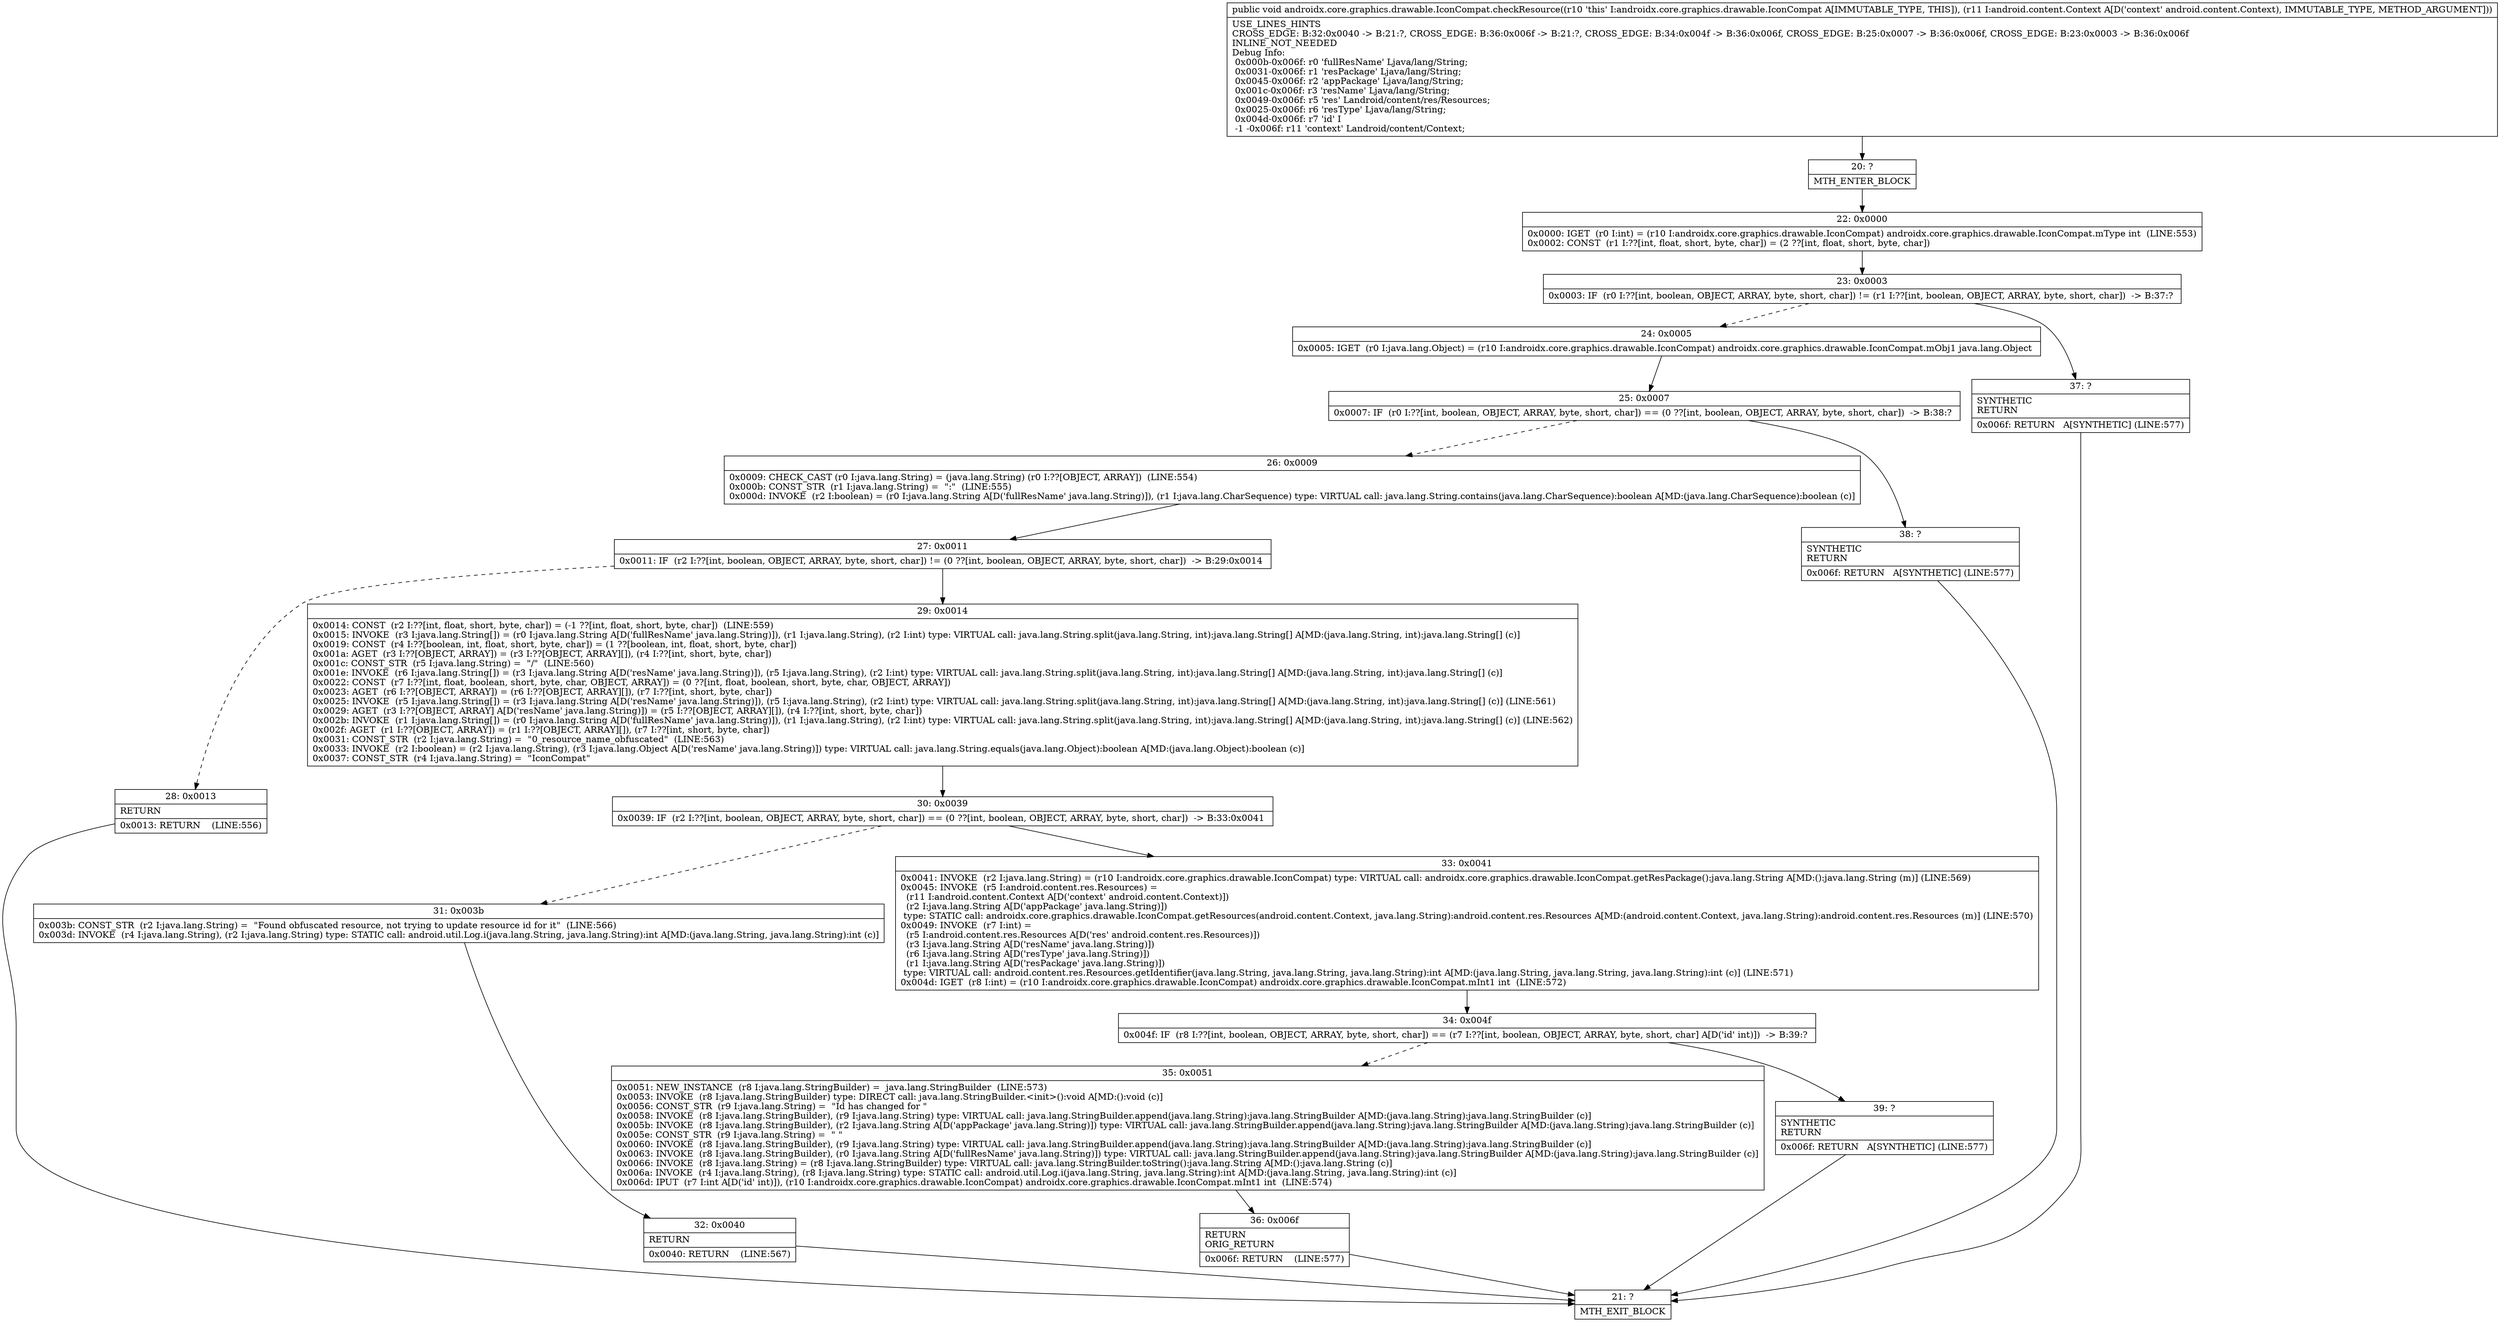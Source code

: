 digraph "CFG forandroidx.core.graphics.drawable.IconCompat.checkResource(Landroid\/content\/Context;)V" {
Node_20 [shape=record,label="{20\:\ ?|MTH_ENTER_BLOCK\l}"];
Node_22 [shape=record,label="{22\:\ 0x0000|0x0000: IGET  (r0 I:int) = (r10 I:androidx.core.graphics.drawable.IconCompat) androidx.core.graphics.drawable.IconCompat.mType int  (LINE:553)\l0x0002: CONST  (r1 I:??[int, float, short, byte, char]) = (2 ??[int, float, short, byte, char]) \l}"];
Node_23 [shape=record,label="{23\:\ 0x0003|0x0003: IF  (r0 I:??[int, boolean, OBJECT, ARRAY, byte, short, char]) != (r1 I:??[int, boolean, OBJECT, ARRAY, byte, short, char])  \-\> B:37:? \l}"];
Node_24 [shape=record,label="{24\:\ 0x0005|0x0005: IGET  (r0 I:java.lang.Object) = (r10 I:androidx.core.graphics.drawable.IconCompat) androidx.core.graphics.drawable.IconCompat.mObj1 java.lang.Object \l}"];
Node_25 [shape=record,label="{25\:\ 0x0007|0x0007: IF  (r0 I:??[int, boolean, OBJECT, ARRAY, byte, short, char]) == (0 ??[int, boolean, OBJECT, ARRAY, byte, short, char])  \-\> B:38:? \l}"];
Node_26 [shape=record,label="{26\:\ 0x0009|0x0009: CHECK_CAST (r0 I:java.lang.String) = (java.lang.String) (r0 I:??[OBJECT, ARRAY])  (LINE:554)\l0x000b: CONST_STR  (r1 I:java.lang.String) =  \":\"  (LINE:555)\l0x000d: INVOKE  (r2 I:boolean) = (r0 I:java.lang.String A[D('fullResName' java.lang.String)]), (r1 I:java.lang.CharSequence) type: VIRTUAL call: java.lang.String.contains(java.lang.CharSequence):boolean A[MD:(java.lang.CharSequence):boolean (c)]\l}"];
Node_27 [shape=record,label="{27\:\ 0x0011|0x0011: IF  (r2 I:??[int, boolean, OBJECT, ARRAY, byte, short, char]) != (0 ??[int, boolean, OBJECT, ARRAY, byte, short, char])  \-\> B:29:0x0014 \l}"];
Node_28 [shape=record,label="{28\:\ 0x0013|RETURN\l|0x0013: RETURN    (LINE:556)\l}"];
Node_21 [shape=record,label="{21\:\ ?|MTH_EXIT_BLOCK\l}"];
Node_29 [shape=record,label="{29\:\ 0x0014|0x0014: CONST  (r2 I:??[int, float, short, byte, char]) = (\-1 ??[int, float, short, byte, char])  (LINE:559)\l0x0015: INVOKE  (r3 I:java.lang.String[]) = (r0 I:java.lang.String A[D('fullResName' java.lang.String)]), (r1 I:java.lang.String), (r2 I:int) type: VIRTUAL call: java.lang.String.split(java.lang.String, int):java.lang.String[] A[MD:(java.lang.String, int):java.lang.String[] (c)]\l0x0019: CONST  (r4 I:??[boolean, int, float, short, byte, char]) = (1 ??[boolean, int, float, short, byte, char]) \l0x001a: AGET  (r3 I:??[OBJECT, ARRAY]) = (r3 I:??[OBJECT, ARRAY][]), (r4 I:??[int, short, byte, char]) \l0x001c: CONST_STR  (r5 I:java.lang.String) =  \"\/\"  (LINE:560)\l0x001e: INVOKE  (r6 I:java.lang.String[]) = (r3 I:java.lang.String A[D('resName' java.lang.String)]), (r5 I:java.lang.String), (r2 I:int) type: VIRTUAL call: java.lang.String.split(java.lang.String, int):java.lang.String[] A[MD:(java.lang.String, int):java.lang.String[] (c)]\l0x0022: CONST  (r7 I:??[int, float, boolean, short, byte, char, OBJECT, ARRAY]) = (0 ??[int, float, boolean, short, byte, char, OBJECT, ARRAY]) \l0x0023: AGET  (r6 I:??[OBJECT, ARRAY]) = (r6 I:??[OBJECT, ARRAY][]), (r7 I:??[int, short, byte, char]) \l0x0025: INVOKE  (r5 I:java.lang.String[]) = (r3 I:java.lang.String A[D('resName' java.lang.String)]), (r5 I:java.lang.String), (r2 I:int) type: VIRTUAL call: java.lang.String.split(java.lang.String, int):java.lang.String[] A[MD:(java.lang.String, int):java.lang.String[] (c)] (LINE:561)\l0x0029: AGET  (r3 I:??[OBJECT, ARRAY] A[D('resName' java.lang.String)]) = (r5 I:??[OBJECT, ARRAY][]), (r4 I:??[int, short, byte, char]) \l0x002b: INVOKE  (r1 I:java.lang.String[]) = (r0 I:java.lang.String A[D('fullResName' java.lang.String)]), (r1 I:java.lang.String), (r2 I:int) type: VIRTUAL call: java.lang.String.split(java.lang.String, int):java.lang.String[] A[MD:(java.lang.String, int):java.lang.String[] (c)] (LINE:562)\l0x002f: AGET  (r1 I:??[OBJECT, ARRAY]) = (r1 I:??[OBJECT, ARRAY][]), (r7 I:??[int, short, byte, char]) \l0x0031: CONST_STR  (r2 I:java.lang.String) =  \"0_resource_name_obfuscated\"  (LINE:563)\l0x0033: INVOKE  (r2 I:boolean) = (r2 I:java.lang.String), (r3 I:java.lang.Object A[D('resName' java.lang.String)]) type: VIRTUAL call: java.lang.String.equals(java.lang.Object):boolean A[MD:(java.lang.Object):boolean (c)]\l0x0037: CONST_STR  (r4 I:java.lang.String) =  \"IconCompat\" \l}"];
Node_30 [shape=record,label="{30\:\ 0x0039|0x0039: IF  (r2 I:??[int, boolean, OBJECT, ARRAY, byte, short, char]) == (0 ??[int, boolean, OBJECT, ARRAY, byte, short, char])  \-\> B:33:0x0041 \l}"];
Node_31 [shape=record,label="{31\:\ 0x003b|0x003b: CONST_STR  (r2 I:java.lang.String) =  \"Found obfuscated resource, not trying to update resource id for it\"  (LINE:566)\l0x003d: INVOKE  (r4 I:java.lang.String), (r2 I:java.lang.String) type: STATIC call: android.util.Log.i(java.lang.String, java.lang.String):int A[MD:(java.lang.String, java.lang.String):int (c)]\l}"];
Node_32 [shape=record,label="{32\:\ 0x0040|RETURN\l|0x0040: RETURN    (LINE:567)\l}"];
Node_33 [shape=record,label="{33\:\ 0x0041|0x0041: INVOKE  (r2 I:java.lang.String) = (r10 I:androidx.core.graphics.drawable.IconCompat) type: VIRTUAL call: androidx.core.graphics.drawable.IconCompat.getResPackage():java.lang.String A[MD:():java.lang.String (m)] (LINE:569)\l0x0045: INVOKE  (r5 I:android.content.res.Resources) = \l  (r11 I:android.content.Context A[D('context' android.content.Context)])\l  (r2 I:java.lang.String A[D('appPackage' java.lang.String)])\l type: STATIC call: androidx.core.graphics.drawable.IconCompat.getResources(android.content.Context, java.lang.String):android.content.res.Resources A[MD:(android.content.Context, java.lang.String):android.content.res.Resources (m)] (LINE:570)\l0x0049: INVOKE  (r7 I:int) = \l  (r5 I:android.content.res.Resources A[D('res' android.content.res.Resources)])\l  (r3 I:java.lang.String A[D('resName' java.lang.String)])\l  (r6 I:java.lang.String A[D('resType' java.lang.String)])\l  (r1 I:java.lang.String A[D('resPackage' java.lang.String)])\l type: VIRTUAL call: android.content.res.Resources.getIdentifier(java.lang.String, java.lang.String, java.lang.String):int A[MD:(java.lang.String, java.lang.String, java.lang.String):int (c)] (LINE:571)\l0x004d: IGET  (r8 I:int) = (r10 I:androidx.core.graphics.drawable.IconCompat) androidx.core.graphics.drawable.IconCompat.mInt1 int  (LINE:572)\l}"];
Node_34 [shape=record,label="{34\:\ 0x004f|0x004f: IF  (r8 I:??[int, boolean, OBJECT, ARRAY, byte, short, char]) == (r7 I:??[int, boolean, OBJECT, ARRAY, byte, short, char] A[D('id' int)])  \-\> B:39:? \l}"];
Node_35 [shape=record,label="{35\:\ 0x0051|0x0051: NEW_INSTANCE  (r8 I:java.lang.StringBuilder) =  java.lang.StringBuilder  (LINE:573)\l0x0053: INVOKE  (r8 I:java.lang.StringBuilder) type: DIRECT call: java.lang.StringBuilder.\<init\>():void A[MD:():void (c)]\l0x0056: CONST_STR  (r9 I:java.lang.String) =  \"Id has changed for \" \l0x0058: INVOKE  (r8 I:java.lang.StringBuilder), (r9 I:java.lang.String) type: VIRTUAL call: java.lang.StringBuilder.append(java.lang.String):java.lang.StringBuilder A[MD:(java.lang.String):java.lang.StringBuilder (c)]\l0x005b: INVOKE  (r8 I:java.lang.StringBuilder), (r2 I:java.lang.String A[D('appPackage' java.lang.String)]) type: VIRTUAL call: java.lang.StringBuilder.append(java.lang.String):java.lang.StringBuilder A[MD:(java.lang.String):java.lang.StringBuilder (c)]\l0x005e: CONST_STR  (r9 I:java.lang.String) =  \" \" \l0x0060: INVOKE  (r8 I:java.lang.StringBuilder), (r9 I:java.lang.String) type: VIRTUAL call: java.lang.StringBuilder.append(java.lang.String):java.lang.StringBuilder A[MD:(java.lang.String):java.lang.StringBuilder (c)]\l0x0063: INVOKE  (r8 I:java.lang.StringBuilder), (r0 I:java.lang.String A[D('fullResName' java.lang.String)]) type: VIRTUAL call: java.lang.StringBuilder.append(java.lang.String):java.lang.StringBuilder A[MD:(java.lang.String):java.lang.StringBuilder (c)]\l0x0066: INVOKE  (r8 I:java.lang.String) = (r8 I:java.lang.StringBuilder) type: VIRTUAL call: java.lang.StringBuilder.toString():java.lang.String A[MD:():java.lang.String (c)]\l0x006a: INVOKE  (r4 I:java.lang.String), (r8 I:java.lang.String) type: STATIC call: android.util.Log.i(java.lang.String, java.lang.String):int A[MD:(java.lang.String, java.lang.String):int (c)]\l0x006d: IPUT  (r7 I:int A[D('id' int)]), (r10 I:androidx.core.graphics.drawable.IconCompat) androidx.core.graphics.drawable.IconCompat.mInt1 int  (LINE:574)\l}"];
Node_36 [shape=record,label="{36\:\ 0x006f|RETURN\lORIG_RETURN\l|0x006f: RETURN    (LINE:577)\l}"];
Node_39 [shape=record,label="{39\:\ ?|SYNTHETIC\lRETURN\l|0x006f: RETURN   A[SYNTHETIC] (LINE:577)\l}"];
Node_38 [shape=record,label="{38\:\ ?|SYNTHETIC\lRETURN\l|0x006f: RETURN   A[SYNTHETIC] (LINE:577)\l}"];
Node_37 [shape=record,label="{37\:\ ?|SYNTHETIC\lRETURN\l|0x006f: RETURN   A[SYNTHETIC] (LINE:577)\l}"];
MethodNode[shape=record,label="{public void androidx.core.graphics.drawable.IconCompat.checkResource((r10 'this' I:androidx.core.graphics.drawable.IconCompat A[IMMUTABLE_TYPE, THIS]), (r11 I:android.content.Context A[D('context' android.content.Context), IMMUTABLE_TYPE, METHOD_ARGUMENT]))  | USE_LINES_HINTS\lCROSS_EDGE: B:32:0x0040 \-\> B:21:?, CROSS_EDGE: B:36:0x006f \-\> B:21:?, CROSS_EDGE: B:34:0x004f \-\> B:36:0x006f, CROSS_EDGE: B:25:0x0007 \-\> B:36:0x006f, CROSS_EDGE: B:23:0x0003 \-\> B:36:0x006f\lINLINE_NOT_NEEDED\lDebug Info:\l  0x000b\-0x006f: r0 'fullResName' Ljava\/lang\/String;\l  0x0031\-0x006f: r1 'resPackage' Ljava\/lang\/String;\l  0x0045\-0x006f: r2 'appPackage' Ljava\/lang\/String;\l  0x001c\-0x006f: r3 'resName' Ljava\/lang\/String;\l  0x0049\-0x006f: r5 'res' Landroid\/content\/res\/Resources;\l  0x0025\-0x006f: r6 'resType' Ljava\/lang\/String;\l  0x004d\-0x006f: r7 'id' I\l  \-1 \-0x006f: r11 'context' Landroid\/content\/Context;\l}"];
MethodNode -> Node_20;Node_20 -> Node_22;
Node_22 -> Node_23;
Node_23 -> Node_24[style=dashed];
Node_23 -> Node_37;
Node_24 -> Node_25;
Node_25 -> Node_26[style=dashed];
Node_25 -> Node_38;
Node_26 -> Node_27;
Node_27 -> Node_28[style=dashed];
Node_27 -> Node_29;
Node_28 -> Node_21;
Node_29 -> Node_30;
Node_30 -> Node_31[style=dashed];
Node_30 -> Node_33;
Node_31 -> Node_32;
Node_32 -> Node_21;
Node_33 -> Node_34;
Node_34 -> Node_35[style=dashed];
Node_34 -> Node_39;
Node_35 -> Node_36;
Node_36 -> Node_21;
Node_39 -> Node_21;
Node_38 -> Node_21;
Node_37 -> Node_21;
}

